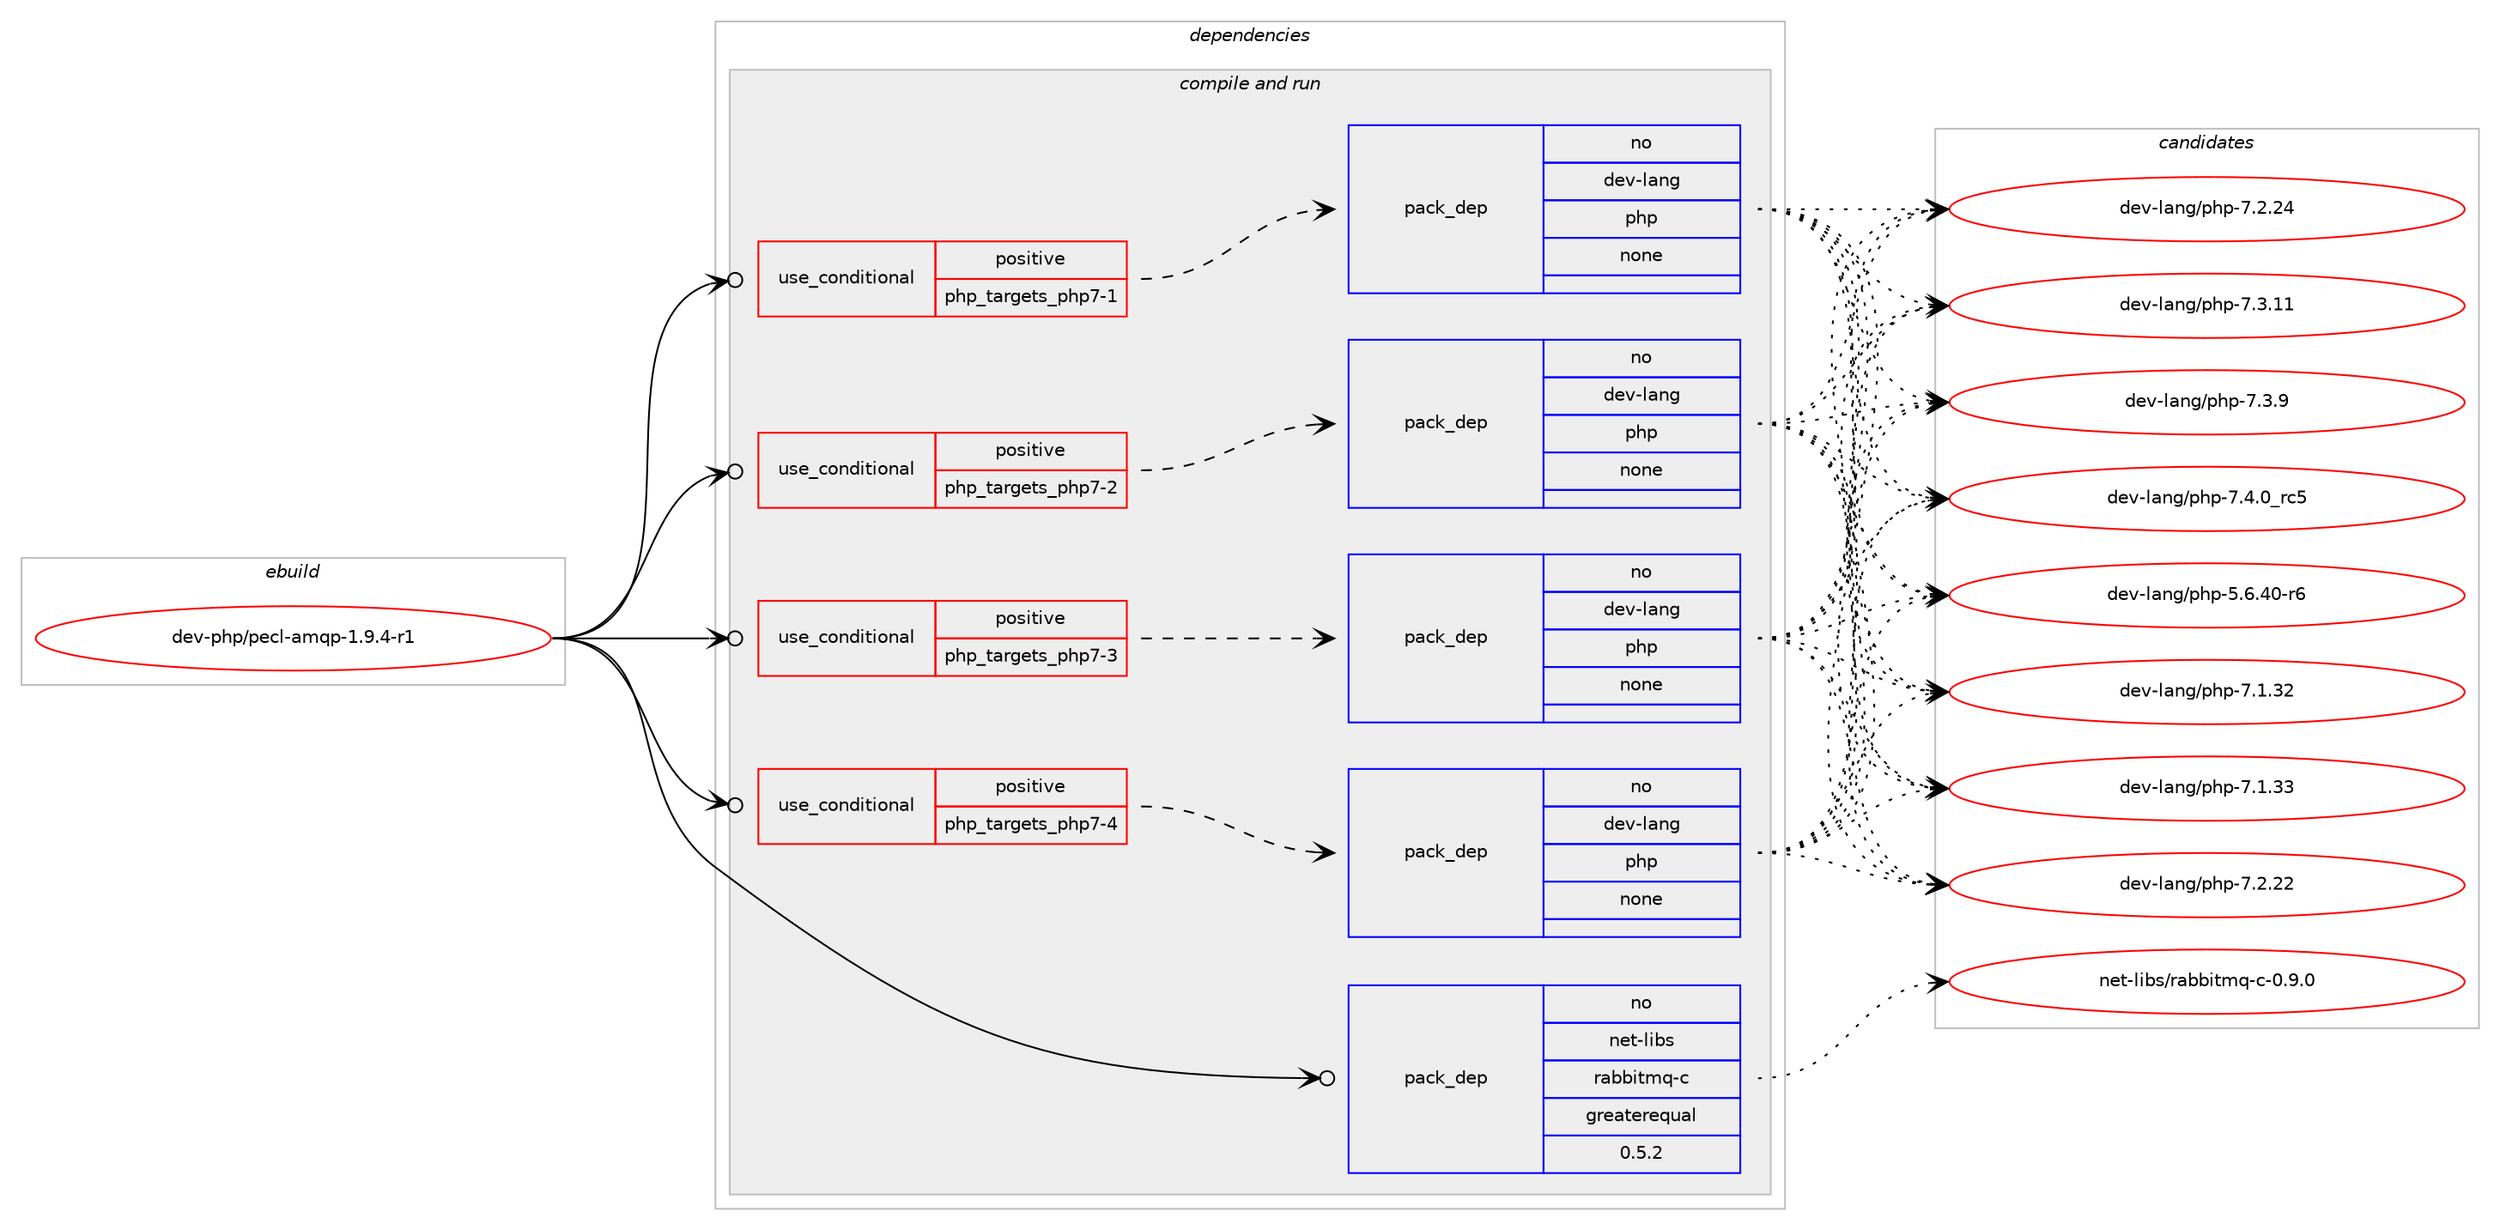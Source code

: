 digraph prolog {

# *************
# Graph options
# *************

newrank=true;
concentrate=true;
compound=true;
graph [rankdir=LR,fontname=Helvetica,fontsize=10,ranksep=1.5];#, ranksep=2.5, nodesep=0.2];
edge  [arrowhead=vee];
node  [fontname=Helvetica,fontsize=10];

# **********
# The ebuild
# **********

subgraph cluster_leftcol {
color=gray;
rank=same;
label=<<i>ebuild</i>>;
id [label="dev-php/pecl-amqp-1.9.4-r1", color=red, width=4, href="../dev-php/pecl-amqp-1.9.4-r1.svg"];
}

# ****************
# The dependencies
# ****************

subgraph cluster_midcol {
color=gray;
label=<<i>dependencies</i>>;
subgraph cluster_compile {
fillcolor="#eeeeee";
style=filled;
label=<<i>compile</i>>;
}
subgraph cluster_compileandrun {
fillcolor="#eeeeee";
style=filled;
label=<<i>compile and run</i>>;
subgraph cond134781 {
dependency589613 [label=<<TABLE BORDER="0" CELLBORDER="1" CELLSPACING="0" CELLPADDING="4"><TR><TD ROWSPAN="3" CELLPADDING="10">use_conditional</TD></TR><TR><TD>positive</TD></TR><TR><TD>php_targets_php7-1</TD></TR></TABLE>>, shape=none, color=red];
subgraph pack443157 {
dependency589614 [label=<<TABLE BORDER="0" CELLBORDER="1" CELLSPACING="0" CELLPADDING="4" WIDTH="220"><TR><TD ROWSPAN="6" CELLPADDING="30">pack_dep</TD></TR><TR><TD WIDTH="110">no</TD></TR><TR><TD>dev-lang</TD></TR><TR><TD>php</TD></TR><TR><TD>none</TD></TR><TR><TD></TD></TR></TABLE>>, shape=none, color=blue];
}
dependency589613:e -> dependency589614:w [weight=20,style="dashed",arrowhead="vee"];
}
id:e -> dependency589613:w [weight=20,style="solid",arrowhead="odotvee"];
subgraph cond134782 {
dependency589615 [label=<<TABLE BORDER="0" CELLBORDER="1" CELLSPACING="0" CELLPADDING="4"><TR><TD ROWSPAN="3" CELLPADDING="10">use_conditional</TD></TR><TR><TD>positive</TD></TR><TR><TD>php_targets_php7-2</TD></TR></TABLE>>, shape=none, color=red];
subgraph pack443158 {
dependency589616 [label=<<TABLE BORDER="0" CELLBORDER="1" CELLSPACING="0" CELLPADDING="4" WIDTH="220"><TR><TD ROWSPAN="6" CELLPADDING="30">pack_dep</TD></TR><TR><TD WIDTH="110">no</TD></TR><TR><TD>dev-lang</TD></TR><TR><TD>php</TD></TR><TR><TD>none</TD></TR><TR><TD></TD></TR></TABLE>>, shape=none, color=blue];
}
dependency589615:e -> dependency589616:w [weight=20,style="dashed",arrowhead="vee"];
}
id:e -> dependency589615:w [weight=20,style="solid",arrowhead="odotvee"];
subgraph cond134783 {
dependency589617 [label=<<TABLE BORDER="0" CELLBORDER="1" CELLSPACING="0" CELLPADDING="4"><TR><TD ROWSPAN="3" CELLPADDING="10">use_conditional</TD></TR><TR><TD>positive</TD></TR><TR><TD>php_targets_php7-3</TD></TR></TABLE>>, shape=none, color=red];
subgraph pack443159 {
dependency589618 [label=<<TABLE BORDER="0" CELLBORDER="1" CELLSPACING="0" CELLPADDING="4" WIDTH="220"><TR><TD ROWSPAN="6" CELLPADDING="30">pack_dep</TD></TR><TR><TD WIDTH="110">no</TD></TR><TR><TD>dev-lang</TD></TR><TR><TD>php</TD></TR><TR><TD>none</TD></TR><TR><TD></TD></TR></TABLE>>, shape=none, color=blue];
}
dependency589617:e -> dependency589618:w [weight=20,style="dashed",arrowhead="vee"];
}
id:e -> dependency589617:w [weight=20,style="solid",arrowhead="odotvee"];
subgraph cond134784 {
dependency589619 [label=<<TABLE BORDER="0" CELLBORDER="1" CELLSPACING="0" CELLPADDING="4"><TR><TD ROWSPAN="3" CELLPADDING="10">use_conditional</TD></TR><TR><TD>positive</TD></TR><TR><TD>php_targets_php7-4</TD></TR></TABLE>>, shape=none, color=red];
subgraph pack443160 {
dependency589620 [label=<<TABLE BORDER="0" CELLBORDER="1" CELLSPACING="0" CELLPADDING="4" WIDTH="220"><TR><TD ROWSPAN="6" CELLPADDING="30">pack_dep</TD></TR><TR><TD WIDTH="110">no</TD></TR><TR><TD>dev-lang</TD></TR><TR><TD>php</TD></TR><TR><TD>none</TD></TR><TR><TD></TD></TR></TABLE>>, shape=none, color=blue];
}
dependency589619:e -> dependency589620:w [weight=20,style="dashed",arrowhead="vee"];
}
id:e -> dependency589619:w [weight=20,style="solid",arrowhead="odotvee"];
subgraph pack443161 {
dependency589621 [label=<<TABLE BORDER="0" CELLBORDER="1" CELLSPACING="0" CELLPADDING="4" WIDTH="220"><TR><TD ROWSPAN="6" CELLPADDING="30">pack_dep</TD></TR><TR><TD WIDTH="110">no</TD></TR><TR><TD>net-libs</TD></TR><TR><TD>rabbitmq-c</TD></TR><TR><TD>greaterequal</TD></TR><TR><TD>0.5.2</TD></TR></TABLE>>, shape=none, color=blue];
}
id:e -> dependency589621:w [weight=20,style="solid",arrowhead="odotvee"];
}
subgraph cluster_run {
fillcolor="#eeeeee";
style=filled;
label=<<i>run</i>>;
}
}

# **************
# The candidates
# **************

subgraph cluster_choices {
rank=same;
color=gray;
label=<<i>candidates</i>>;

subgraph choice443157 {
color=black;
nodesep=1;
choice100101118451089711010347112104112455346544652484511454 [label="dev-lang/php-5.6.40-r6", color=red, width=4,href="../dev-lang/php-5.6.40-r6.svg"];
choice10010111845108971101034711210411245554649465150 [label="dev-lang/php-7.1.32", color=red, width=4,href="../dev-lang/php-7.1.32.svg"];
choice10010111845108971101034711210411245554649465151 [label="dev-lang/php-7.1.33", color=red, width=4,href="../dev-lang/php-7.1.33.svg"];
choice10010111845108971101034711210411245554650465050 [label="dev-lang/php-7.2.22", color=red, width=4,href="../dev-lang/php-7.2.22.svg"];
choice10010111845108971101034711210411245554650465052 [label="dev-lang/php-7.2.24", color=red, width=4,href="../dev-lang/php-7.2.24.svg"];
choice10010111845108971101034711210411245554651464949 [label="dev-lang/php-7.3.11", color=red, width=4,href="../dev-lang/php-7.3.11.svg"];
choice100101118451089711010347112104112455546514657 [label="dev-lang/php-7.3.9", color=red, width=4,href="../dev-lang/php-7.3.9.svg"];
choice100101118451089711010347112104112455546524648951149953 [label="dev-lang/php-7.4.0_rc5", color=red, width=4,href="../dev-lang/php-7.4.0_rc5.svg"];
dependency589614:e -> choice100101118451089711010347112104112455346544652484511454:w [style=dotted,weight="100"];
dependency589614:e -> choice10010111845108971101034711210411245554649465150:w [style=dotted,weight="100"];
dependency589614:e -> choice10010111845108971101034711210411245554649465151:w [style=dotted,weight="100"];
dependency589614:e -> choice10010111845108971101034711210411245554650465050:w [style=dotted,weight="100"];
dependency589614:e -> choice10010111845108971101034711210411245554650465052:w [style=dotted,weight="100"];
dependency589614:e -> choice10010111845108971101034711210411245554651464949:w [style=dotted,weight="100"];
dependency589614:e -> choice100101118451089711010347112104112455546514657:w [style=dotted,weight="100"];
dependency589614:e -> choice100101118451089711010347112104112455546524648951149953:w [style=dotted,weight="100"];
}
subgraph choice443158 {
color=black;
nodesep=1;
choice100101118451089711010347112104112455346544652484511454 [label="dev-lang/php-5.6.40-r6", color=red, width=4,href="../dev-lang/php-5.6.40-r6.svg"];
choice10010111845108971101034711210411245554649465150 [label="dev-lang/php-7.1.32", color=red, width=4,href="../dev-lang/php-7.1.32.svg"];
choice10010111845108971101034711210411245554649465151 [label="dev-lang/php-7.1.33", color=red, width=4,href="../dev-lang/php-7.1.33.svg"];
choice10010111845108971101034711210411245554650465050 [label="dev-lang/php-7.2.22", color=red, width=4,href="../dev-lang/php-7.2.22.svg"];
choice10010111845108971101034711210411245554650465052 [label="dev-lang/php-7.2.24", color=red, width=4,href="../dev-lang/php-7.2.24.svg"];
choice10010111845108971101034711210411245554651464949 [label="dev-lang/php-7.3.11", color=red, width=4,href="../dev-lang/php-7.3.11.svg"];
choice100101118451089711010347112104112455546514657 [label="dev-lang/php-7.3.9", color=red, width=4,href="../dev-lang/php-7.3.9.svg"];
choice100101118451089711010347112104112455546524648951149953 [label="dev-lang/php-7.4.0_rc5", color=red, width=4,href="../dev-lang/php-7.4.0_rc5.svg"];
dependency589616:e -> choice100101118451089711010347112104112455346544652484511454:w [style=dotted,weight="100"];
dependency589616:e -> choice10010111845108971101034711210411245554649465150:w [style=dotted,weight="100"];
dependency589616:e -> choice10010111845108971101034711210411245554649465151:w [style=dotted,weight="100"];
dependency589616:e -> choice10010111845108971101034711210411245554650465050:w [style=dotted,weight="100"];
dependency589616:e -> choice10010111845108971101034711210411245554650465052:w [style=dotted,weight="100"];
dependency589616:e -> choice10010111845108971101034711210411245554651464949:w [style=dotted,weight="100"];
dependency589616:e -> choice100101118451089711010347112104112455546514657:w [style=dotted,weight="100"];
dependency589616:e -> choice100101118451089711010347112104112455546524648951149953:w [style=dotted,weight="100"];
}
subgraph choice443159 {
color=black;
nodesep=1;
choice100101118451089711010347112104112455346544652484511454 [label="dev-lang/php-5.6.40-r6", color=red, width=4,href="../dev-lang/php-5.6.40-r6.svg"];
choice10010111845108971101034711210411245554649465150 [label="dev-lang/php-7.1.32", color=red, width=4,href="../dev-lang/php-7.1.32.svg"];
choice10010111845108971101034711210411245554649465151 [label="dev-lang/php-7.1.33", color=red, width=4,href="../dev-lang/php-7.1.33.svg"];
choice10010111845108971101034711210411245554650465050 [label="dev-lang/php-7.2.22", color=red, width=4,href="../dev-lang/php-7.2.22.svg"];
choice10010111845108971101034711210411245554650465052 [label="dev-lang/php-7.2.24", color=red, width=4,href="../dev-lang/php-7.2.24.svg"];
choice10010111845108971101034711210411245554651464949 [label="dev-lang/php-7.3.11", color=red, width=4,href="../dev-lang/php-7.3.11.svg"];
choice100101118451089711010347112104112455546514657 [label="dev-lang/php-7.3.9", color=red, width=4,href="../dev-lang/php-7.3.9.svg"];
choice100101118451089711010347112104112455546524648951149953 [label="dev-lang/php-7.4.0_rc5", color=red, width=4,href="../dev-lang/php-7.4.0_rc5.svg"];
dependency589618:e -> choice100101118451089711010347112104112455346544652484511454:w [style=dotted,weight="100"];
dependency589618:e -> choice10010111845108971101034711210411245554649465150:w [style=dotted,weight="100"];
dependency589618:e -> choice10010111845108971101034711210411245554649465151:w [style=dotted,weight="100"];
dependency589618:e -> choice10010111845108971101034711210411245554650465050:w [style=dotted,weight="100"];
dependency589618:e -> choice10010111845108971101034711210411245554650465052:w [style=dotted,weight="100"];
dependency589618:e -> choice10010111845108971101034711210411245554651464949:w [style=dotted,weight="100"];
dependency589618:e -> choice100101118451089711010347112104112455546514657:w [style=dotted,weight="100"];
dependency589618:e -> choice100101118451089711010347112104112455546524648951149953:w [style=dotted,weight="100"];
}
subgraph choice443160 {
color=black;
nodesep=1;
choice100101118451089711010347112104112455346544652484511454 [label="dev-lang/php-5.6.40-r6", color=red, width=4,href="../dev-lang/php-5.6.40-r6.svg"];
choice10010111845108971101034711210411245554649465150 [label="dev-lang/php-7.1.32", color=red, width=4,href="../dev-lang/php-7.1.32.svg"];
choice10010111845108971101034711210411245554649465151 [label="dev-lang/php-7.1.33", color=red, width=4,href="../dev-lang/php-7.1.33.svg"];
choice10010111845108971101034711210411245554650465050 [label="dev-lang/php-7.2.22", color=red, width=4,href="../dev-lang/php-7.2.22.svg"];
choice10010111845108971101034711210411245554650465052 [label="dev-lang/php-7.2.24", color=red, width=4,href="../dev-lang/php-7.2.24.svg"];
choice10010111845108971101034711210411245554651464949 [label="dev-lang/php-7.3.11", color=red, width=4,href="../dev-lang/php-7.3.11.svg"];
choice100101118451089711010347112104112455546514657 [label="dev-lang/php-7.3.9", color=red, width=4,href="../dev-lang/php-7.3.9.svg"];
choice100101118451089711010347112104112455546524648951149953 [label="dev-lang/php-7.4.0_rc5", color=red, width=4,href="../dev-lang/php-7.4.0_rc5.svg"];
dependency589620:e -> choice100101118451089711010347112104112455346544652484511454:w [style=dotted,weight="100"];
dependency589620:e -> choice10010111845108971101034711210411245554649465150:w [style=dotted,weight="100"];
dependency589620:e -> choice10010111845108971101034711210411245554649465151:w [style=dotted,weight="100"];
dependency589620:e -> choice10010111845108971101034711210411245554650465050:w [style=dotted,weight="100"];
dependency589620:e -> choice10010111845108971101034711210411245554650465052:w [style=dotted,weight="100"];
dependency589620:e -> choice10010111845108971101034711210411245554651464949:w [style=dotted,weight="100"];
dependency589620:e -> choice100101118451089711010347112104112455546514657:w [style=dotted,weight="100"];
dependency589620:e -> choice100101118451089711010347112104112455546524648951149953:w [style=dotted,weight="100"];
}
subgraph choice443161 {
color=black;
nodesep=1;
choice1101011164510810598115471149798981051161091134599454846574648 [label="net-libs/rabbitmq-c-0.9.0", color=red, width=4,href="../net-libs/rabbitmq-c-0.9.0.svg"];
dependency589621:e -> choice1101011164510810598115471149798981051161091134599454846574648:w [style=dotted,weight="100"];
}
}

}
